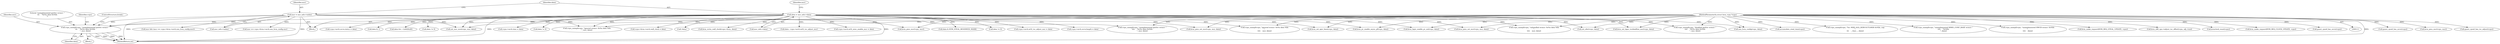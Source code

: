 digraph "0_linux_0b79459b482e85cb7426aa7da683a9f2c97aeae1_2@pointer" {
"1000471" [label="(Call,vcpu_unimpl(vcpu, \"unimplemented perfctr wrmsr: \"\n\t\t\t    \"0x%x data 0x%llx\n\", msr, data))"];
"1000112" [label="(MethodParameterIn,struct kvm_vcpu *vcpu)"];
"1000120" [label="(Call,msr = msr_info->index)"];
"1000126" [label="(Call,data = msr_info->data)"];
"1000552" [label="(Call,guest_cpuid_has_osvw(vcpu))"];
"1000603" [label="(Call,kvm_pmu_msr(vcpu, msr))"];
"1000489" [label="(Call,kvm_pmu_set_msr(vcpu, msr, data))"];
"1000300" [label="(Call,vcpu->arch.time = data)"];
"1000121" [label="(Identifier,msr)"];
"1000496" [label="(Call,data != 0)"];
"1000220" [label="(Call,kvm_set_apic_base(vcpu, data))"];
"1000249" [label="(Call,data - vcpu->arch.ia32_tsc_adjust_msr)"];
"1000474" [label="(Identifier,msr)"];
"1000237" [label="(Call,guest_cpuid_has_tsc_adjust(vcpu))"];
"1000122" [label="(Call,msr_info->index)"];
"1000607" [label="(Call,kvm_pmu_set_msr(vcpu, msr, data))"];
"1000458" [label="(Call,data != 0)"];
"1000112" [label="(MethodParameterIn,struct kvm_vcpu *vcpu)"];
"1000127" [label="(Identifier,data)"];
"1000624" [label="(Call,vcpu_unimpl(vcpu, \"ignored wrmsr: 0x%x data %llx\n\",\n\t\t\t\t    msr, data))"];
"1000430" [label="(Call,accumulate_steal_time(vcpu))"];
"1000179" [label="(Call,data != 0)"];
"1000126" [label="(Call,data = msr_info->data)"];
"1000449" [label="(Call,set_msr_mce(vcpu, msr, data))"];
"1000279" [label="(Call,vcpu->kvm->arch.wall_clock = data)"];
"1000192" [label="(Call,!data)"];
"1000207" [label="(Call,vcpu_unimpl(vcpu, \"%s: MSR_IA32_DEBUGCTLMSR 0x%llx, nop\n\",\n\t\t\t    __func__, data))"];
"1000475" [label="(Identifier,data)"];
"1000183" [label="(Call,vcpu_unimpl(vcpu, \"unimplemented MMIO_CONF_BASE wrmsr: \"\n\t\t\t\t    \"0x%llx\n\", data))"];
"1000288" [label="(Call,kvm_write_wall_clock(vcpu->kvm, data))"];
"1000128" [label="(Call,msr_info->data)"];
"1000114" [label="(Block,)"];
"1000170" [label="(Call,vcpu_unimpl(vcpu, \"unimplemented HWCR wrmsr: 0x%llx\n\",\n\t\t\t\t    data))"];
"1000461" [label="(Call,vcpu_unimpl(vcpu, \"unimplemented perfctr wrmsr: \"\n\t\t\t\t    \"0x%x data 0x%llx\n\", msr, data))"];
"1000485" [label="(Call,kvm_pmu_msr(vcpu, msr))"];
"1000585" [label="(Call,msr && (msr == vcpu->kvm->arch.xen_hvm_config.msr))"];
"1000433" [label="(Call,kvm_make_request(KVM_REQ_STEAL_UPDATE, vcpu))"];
"1000256" [label="(Call,kvm_x86_ops->adjust_tsc_offset(vcpu, adj, true))"];
"1000615" [label="(Call,vcpu_unimpl(vcpu, \"unhandled wrmsr: 0x%x data %llx\n\",\n\t\t\t\t    msr, data))"];
"1000473" [label="(Literal,\"unimplemented perfctr wrmsr: \"\n\t\t\t    \"0x%x data 0x%llx\n\")"];
"1000143" [label="(Call,set_efer(vcpu, data))"];
"1000543" [label="(Call,vcpu_unimpl(vcpu, \"ignored wrmsr: 0x%x data %llx\n\", msr, data))"];
"1000120" [label="(Call,msr = msr_info->index)"];
"1000231" [label="(Call,kvm_set_lapic_tscdeadline_msr(vcpu, data))"];
"1000587" [label="(Call,msr == vcpu->kvm->arch.xen_hvm_config.msr)"];
"1000269" [label="(Call,vcpu->arch.ia32_misc_enable_msr = data)"];
"1000132" [label="(Identifier,msr)"];
"1000133" [label="(Block,)"];
"1000499" [label="(Call,vcpu_unimpl(vcpu, \"disabled perfctr wrmsr: \"\n\t\t\t\t    \"0x%x data 0x%llx\n\", msr, data))"];
"1000632" [label="(MethodReturn,int)"];
"1000378" [label="(Call,data & KVM_STEAL_RESERVED_MASK)"];
"1000298" [label="(Call,kvmclock_reset(vcpu))"];
"1000472" [label="(Identifier,vcpu)"];
"1000599" [label="(Call,xen_hvm_config(vcpu, data))"];
"1000307" [label="(Call,kvm_make_request(KVM_REQ_CLOCK_UPDATE, vcpu))"];
"1000260" [label="(Call,vcpu->arch.ia32_tsc_adjust_msr = data)"];
"1000556" [label="(Call,vcpu->arch.osvw.length = data)"];
"1000573" [label="(Call,vcpu->arch.osvw.status = data)"];
"1000476" [label="(ControlStructure,break;)"];
"1000471" [label="(Call,vcpu_unimpl(vcpu, \"unimplemented perfctr wrmsr: \"\n\t\t\t    \"0x%x data 0x%llx\n\", msr, data))"];
"1000569" [label="(Call,guest_cpuid_has_osvw(vcpu))"];
"1000312" [label="(Call,data & 1)"];
"1000147" [label="(Call,data &= ~(u64)0x40)"];
"1000364" [label="(Call,kvm_pv_enable_async_pf(vcpu, data))"];
"1000439" [label="(Call,kvm_lapic_enable_pv_eoi(vcpu, data))"];
"1000471" -> "1000133"  [label="AST: "];
"1000471" -> "1000475"  [label="CFG: "];
"1000472" -> "1000471"  [label="AST: "];
"1000473" -> "1000471"  [label="AST: "];
"1000474" -> "1000471"  [label="AST: "];
"1000475" -> "1000471"  [label="AST: "];
"1000476" -> "1000471"  [label="CFG: "];
"1000471" -> "1000632"  [label="DDG: "];
"1000471" -> "1000632"  [label="DDG: "];
"1000471" -> "1000632"  [label="DDG: "];
"1000471" -> "1000632"  [label="DDG: "];
"1000112" -> "1000471"  [label="DDG: "];
"1000120" -> "1000471"  [label="DDG: "];
"1000126" -> "1000471"  [label="DDG: "];
"1000112" -> "1000111"  [label="AST: "];
"1000112" -> "1000632"  [label="DDG: "];
"1000112" -> "1000143"  [label="DDG: "];
"1000112" -> "1000170"  [label="DDG: "];
"1000112" -> "1000183"  [label="DDG: "];
"1000112" -> "1000207"  [label="DDG: "];
"1000112" -> "1000220"  [label="DDG: "];
"1000112" -> "1000231"  [label="DDG: "];
"1000112" -> "1000237"  [label="DDG: "];
"1000112" -> "1000256"  [label="DDG: "];
"1000112" -> "1000298"  [label="DDG: "];
"1000112" -> "1000307"  [label="DDG: "];
"1000112" -> "1000364"  [label="DDG: "];
"1000112" -> "1000430"  [label="DDG: "];
"1000112" -> "1000433"  [label="DDG: "];
"1000112" -> "1000439"  [label="DDG: "];
"1000112" -> "1000449"  [label="DDG: "];
"1000112" -> "1000461"  [label="DDG: "];
"1000112" -> "1000485"  [label="DDG: "];
"1000112" -> "1000489"  [label="DDG: "];
"1000112" -> "1000499"  [label="DDG: "];
"1000112" -> "1000543"  [label="DDG: "];
"1000112" -> "1000552"  [label="DDG: "];
"1000112" -> "1000569"  [label="DDG: "];
"1000112" -> "1000599"  [label="DDG: "];
"1000112" -> "1000603"  [label="DDG: "];
"1000112" -> "1000607"  [label="DDG: "];
"1000112" -> "1000615"  [label="DDG: "];
"1000112" -> "1000624"  [label="DDG: "];
"1000120" -> "1000114"  [label="AST: "];
"1000120" -> "1000122"  [label="CFG: "];
"1000121" -> "1000120"  [label="AST: "];
"1000122" -> "1000120"  [label="AST: "];
"1000127" -> "1000120"  [label="CFG: "];
"1000120" -> "1000632"  [label="DDG: "];
"1000120" -> "1000632"  [label="DDG: "];
"1000120" -> "1000449"  [label="DDG: "];
"1000120" -> "1000461"  [label="DDG: "];
"1000120" -> "1000485"  [label="DDG: "];
"1000120" -> "1000543"  [label="DDG: "];
"1000120" -> "1000585"  [label="DDG: "];
"1000120" -> "1000587"  [label="DDG: "];
"1000126" -> "1000114"  [label="AST: "];
"1000126" -> "1000128"  [label="CFG: "];
"1000127" -> "1000126"  [label="AST: "];
"1000128" -> "1000126"  [label="AST: "];
"1000132" -> "1000126"  [label="CFG: "];
"1000126" -> "1000632"  [label="DDG: "];
"1000126" -> "1000632"  [label="DDG: "];
"1000126" -> "1000143"  [label="DDG: "];
"1000126" -> "1000147"  [label="DDG: "];
"1000126" -> "1000179"  [label="DDG: "];
"1000126" -> "1000192"  [label="DDG: "];
"1000126" -> "1000220"  [label="DDG: "];
"1000126" -> "1000231"  [label="DDG: "];
"1000126" -> "1000249"  [label="DDG: "];
"1000126" -> "1000260"  [label="DDG: "];
"1000126" -> "1000269"  [label="DDG: "];
"1000126" -> "1000279"  [label="DDG: "];
"1000126" -> "1000288"  [label="DDG: "];
"1000126" -> "1000300"  [label="DDG: "];
"1000126" -> "1000312"  [label="DDG: "];
"1000126" -> "1000364"  [label="DDG: "];
"1000126" -> "1000378"  [label="DDG: "];
"1000126" -> "1000439"  [label="DDG: "];
"1000126" -> "1000449"  [label="DDG: "];
"1000126" -> "1000458"  [label="DDG: "];
"1000126" -> "1000489"  [label="DDG: "];
"1000126" -> "1000496"  [label="DDG: "];
"1000126" -> "1000499"  [label="DDG: "];
"1000126" -> "1000543"  [label="DDG: "];
"1000126" -> "1000556"  [label="DDG: "];
"1000126" -> "1000573"  [label="DDG: "];
"1000126" -> "1000599"  [label="DDG: "];
"1000126" -> "1000607"  [label="DDG: "];
"1000126" -> "1000615"  [label="DDG: "];
"1000126" -> "1000624"  [label="DDG: "];
}
